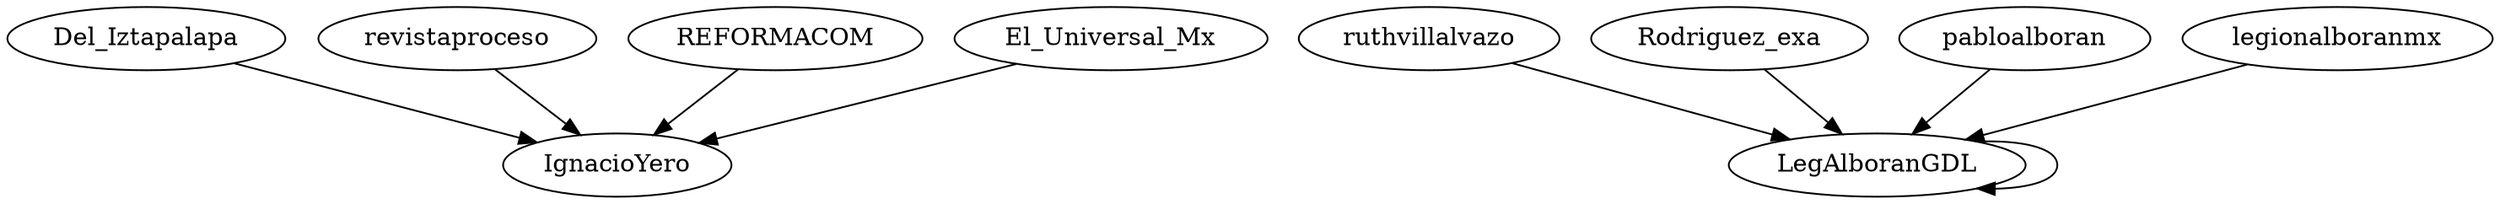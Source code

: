 strict digraph {
"Del_Iztapalapa" -> "IgnacioYero"
"revistaproceso" -> "IgnacioYero"
"REFORMACOM" -> "IgnacioYero"
"El_Universal_Mx" -> "IgnacioYero"
"LegAlboranGDL" -> "LegAlboranGDL"
"ruthvillalvazo" -> "LegAlboranGDL"
"Rodriguez_exa" -> "LegAlboranGDL"
"pabloalboran" -> "LegAlboranGDL"
"legionalboranmx" -> "LegAlboranGDL"
}